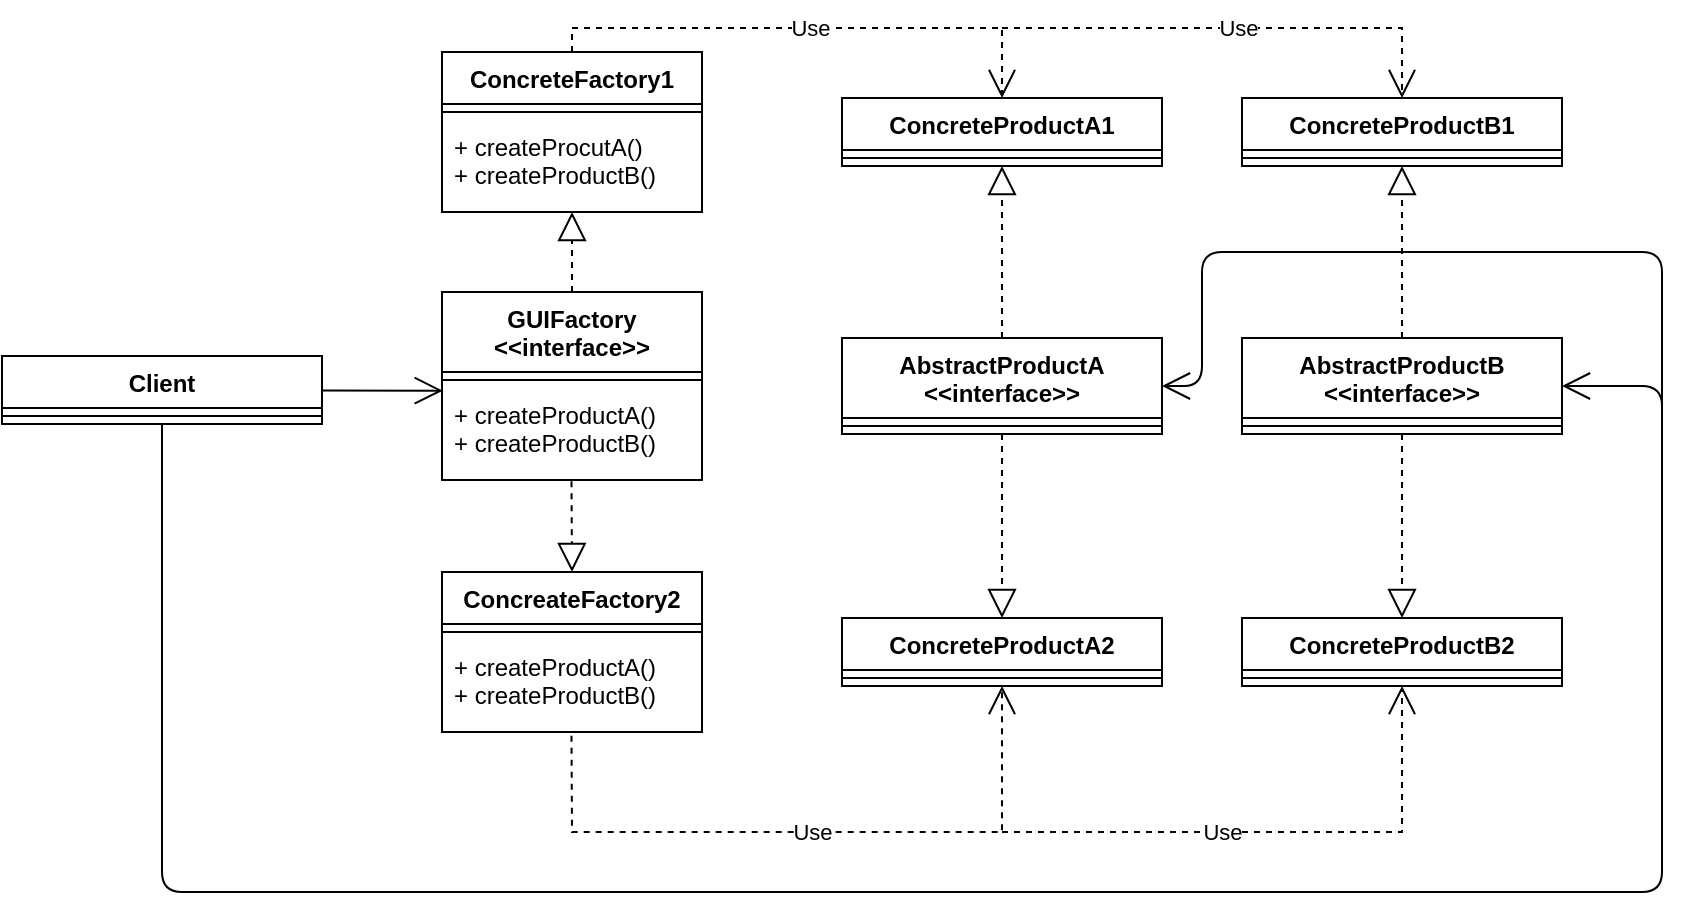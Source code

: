 <mxfile version="15.2.9" type="device"><diagram id="C5RBs43oDa-KdzZeNtuy" name="Page-1"><mxGraphModel dx="1185" dy="634" grid="1" gridSize="10" guides="1" tooltips="1" connect="1" arrows="1" fold="1" page="1" pageScale="1" pageWidth="827" pageHeight="1169" math="0" shadow="0"><root><mxCell id="WIyWlLk6GJQsqaUBKTNV-0"/><mxCell id="WIyWlLk6GJQsqaUBKTNV-1" parent="WIyWlLk6GJQsqaUBKTNV-0"/><mxCell id="kPb9GH2kI3nPqKeIUqPL-4" value="GUIFactory&#xA;&lt;&lt;interface&gt;&gt;&#xA;" style="swimlane;fontStyle=1;align=center;verticalAlign=top;childLayout=stackLayout;horizontal=1;startSize=40;horizontalStack=0;resizeParent=1;resizeParentMax=0;resizeLast=0;collapsible=1;marginBottom=0;" vertex="1" parent="WIyWlLk6GJQsqaUBKTNV-1"><mxGeometry x="320" y="210" width="130" height="94" as="geometry"/></mxCell><mxCell id="kPb9GH2kI3nPqKeIUqPL-6" value="" style="line;strokeWidth=1;fillColor=none;align=left;verticalAlign=middle;spacingTop=-1;spacingLeft=3;spacingRight=3;rotatable=0;labelPosition=right;points=[];portConstraint=eastwest;" vertex="1" parent="kPb9GH2kI3nPqKeIUqPL-4"><mxGeometry y="40" width="130" height="8" as="geometry"/></mxCell><mxCell id="kPb9GH2kI3nPqKeIUqPL-7" value="+ createProductA()&#xA;+ createProductB()&#xA;" style="text;strokeColor=none;fillColor=none;align=left;verticalAlign=top;spacingLeft=4;spacingRight=4;overflow=hidden;rotatable=0;points=[[0,0.5],[1,0.5]];portConstraint=eastwest;" vertex="1" parent="kPb9GH2kI3nPqKeIUqPL-4"><mxGeometry y="48" width="130" height="46" as="geometry"/></mxCell><mxCell id="kPb9GH2kI3nPqKeIUqPL-8" value="ConcreteFactory1" style="swimlane;fontStyle=1;align=center;verticalAlign=top;childLayout=stackLayout;horizontal=1;startSize=26;horizontalStack=0;resizeParent=1;resizeParentMax=0;resizeLast=0;collapsible=1;marginBottom=0;" vertex="1" parent="WIyWlLk6GJQsqaUBKTNV-1"><mxGeometry x="320" y="90" width="130" height="80" as="geometry"/></mxCell><mxCell id="kPb9GH2kI3nPqKeIUqPL-9" value="" style="line;strokeWidth=1;fillColor=none;align=left;verticalAlign=middle;spacingTop=-1;spacingLeft=3;spacingRight=3;rotatable=0;labelPosition=right;points=[];portConstraint=eastwest;" vertex="1" parent="kPb9GH2kI3nPqKeIUqPL-8"><mxGeometry y="26" width="130" height="8" as="geometry"/></mxCell><mxCell id="kPb9GH2kI3nPqKeIUqPL-10" value="+ createProcutA()&#xA;+ createProductB()&#xA;" style="text;strokeColor=none;fillColor=none;align=left;verticalAlign=top;spacingLeft=4;spacingRight=4;overflow=hidden;rotatable=0;points=[[0,0.5],[1,0.5]];portConstraint=eastwest;" vertex="1" parent="kPb9GH2kI3nPqKeIUqPL-8"><mxGeometry y="34" width="130" height="46" as="geometry"/></mxCell><mxCell id="kPb9GH2kI3nPqKeIUqPL-11" value="ConcreateFactory2" style="swimlane;fontStyle=1;align=center;verticalAlign=top;childLayout=stackLayout;horizontal=1;startSize=26;horizontalStack=0;resizeParent=1;resizeParentMax=0;resizeLast=0;collapsible=1;marginBottom=0;" vertex="1" parent="WIyWlLk6GJQsqaUBKTNV-1"><mxGeometry x="320" y="350" width="130" height="80" as="geometry"/></mxCell><mxCell id="kPb9GH2kI3nPqKeIUqPL-12" value="" style="line;strokeWidth=1;fillColor=none;align=left;verticalAlign=middle;spacingTop=-1;spacingLeft=3;spacingRight=3;rotatable=0;labelPosition=right;points=[];portConstraint=eastwest;" vertex="1" parent="kPb9GH2kI3nPqKeIUqPL-11"><mxGeometry y="26" width="130" height="8" as="geometry"/></mxCell><mxCell id="kPb9GH2kI3nPqKeIUqPL-13" value="+ createProductA()&#xA;+ createProductB()&#xA;" style="text;strokeColor=none;fillColor=none;align=left;verticalAlign=top;spacingLeft=4;spacingRight=4;overflow=hidden;rotatable=0;points=[[0,0.5],[1,0.5]];portConstraint=eastwest;" vertex="1" parent="kPb9GH2kI3nPqKeIUqPL-11"><mxGeometry y="34" width="130" height="46" as="geometry"/></mxCell><mxCell id="kPb9GH2kI3nPqKeIUqPL-18" value="" style="endArrow=block;dashed=1;endFill=0;endSize=12;html=1;exitX=0.5;exitY=0;exitDx=0;exitDy=0;entryX=0.5;entryY=1;entryDx=0;entryDy=0;" edge="1" parent="WIyWlLk6GJQsqaUBKTNV-1" source="kPb9GH2kI3nPqKeIUqPL-4" target="kPb9GH2kI3nPqKeIUqPL-8"><mxGeometry width="160" relative="1" as="geometry"><mxPoint x="180" y="398" as="sourcePoint"/><mxPoint x="380" y="168" as="targetPoint"/></mxGeometry></mxCell><mxCell id="kPb9GH2kI3nPqKeIUqPL-19" value="" style="endArrow=block;dashed=1;endFill=0;endSize=12;html=1;exitX=0.498;exitY=1.014;exitDx=0;exitDy=0;exitPerimeter=0;entryX=0.5;entryY=0;entryDx=0;entryDy=0;" edge="1" parent="WIyWlLk6GJQsqaUBKTNV-1" source="kPb9GH2kI3nPqKeIUqPL-7" target="kPb9GH2kI3nPqKeIUqPL-11"><mxGeometry width="160" relative="1" as="geometry"><mxPoint x="520" y="378" as="sourcePoint"/><mxPoint x="680" y="378" as="targetPoint"/></mxGeometry></mxCell><mxCell id="kPb9GH2kI3nPqKeIUqPL-20" value="AbstractProductA&#xA;&lt;&lt;interface&gt;&gt;&#xA;" style="swimlane;fontStyle=1;align=center;verticalAlign=top;childLayout=stackLayout;horizontal=1;startSize=40;horizontalStack=0;resizeParent=1;resizeParentMax=0;resizeLast=0;collapsible=1;marginBottom=0;" vertex="1" parent="WIyWlLk6GJQsqaUBKTNV-1"><mxGeometry x="520" y="233" width="160" height="48" as="geometry"/></mxCell><mxCell id="kPb9GH2kI3nPqKeIUqPL-21" value="" style="line;strokeWidth=1;fillColor=none;align=left;verticalAlign=middle;spacingTop=-1;spacingLeft=3;spacingRight=3;rotatable=0;labelPosition=right;points=[];portConstraint=eastwest;" vertex="1" parent="kPb9GH2kI3nPqKeIUqPL-20"><mxGeometry y="40" width="160" height="8" as="geometry"/></mxCell><mxCell id="kPb9GH2kI3nPqKeIUqPL-23" value="ConcreteProductA1" style="swimlane;fontStyle=1;align=center;verticalAlign=top;childLayout=stackLayout;horizontal=1;startSize=26;horizontalStack=0;resizeParent=1;resizeParentMax=0;resizeLast=0;collapsible=1;marginBottom=0;" vertex="1" parent="WIyWlLk6GJQsqaUBKTNV-1"><mxGeometry x="520" y="113" width="160" height="34" as="geometry"/></mxCell><mxCell id="kPb9GH2kI3nPqKeIUqPL-24" value="" style="line;strokeWidth=1;fillColor=none;align=left;verticalAlign=middle;spacingTop=-1;spacingLeft=3;spacingRight=3;rotatable=0;labelPosition=right;points=[];portConstraint=eastwest;" vertex="1" parent="kPb9GH2kI3nPqKeIUqPL-23"><mxGeometry y="26" width="160" height="8" as="geometry"/></mxCell><mxCell id="kPb9GH2kI3nPqKeIUqPL-26" value="ConcreteProductA2" style="swimlane;fontStyle=1;align=center;verticalAlign=top;childLayout=stackLayout;horizontal=1;startSize=26;horizontalStack=0;resizeParent=1;resizeParentMax=0;resizeLast=0;collapsible=1;marginBottom=0;" vertex="1" parent="WIyWlLk6GJQsqaUBKTNV-1"><mxGeometry x="520" y="373" width="160" height="34" as="geometry"/></mxCell><mxCell id="kPb9GH2kI3nPqKeIUqPL-27" value="" style="line;strokeWidth=1;fillColor=none;align=left;verticalAlign=middle;spacingTop=-1;spacingLeft=3;spacingRight=3;rotatable=0;labelPosition=right;points=[];portConstraint=eastwest;" vertex="1" parent="kPb9GH2kI3nPqKeIUqPL-26"><mxGeometry y="26" width="160" height="8" as="geometry"/></mxCell><mxCell id="kPb9GH2kI3nPqKeIUqPL-29" value="" style="endArrow=block;dashed=1;endFill=0;endSize=12;html=1;exitX=0.5;exitY=0;exitDx=0;exitDy=0;" edge="1" parent="WIyWlLk6GJQsqaUBKTNV-1" source="kPb9GH2kI3nPqKeIUqPL-20" target="kPb9GH2kI3nPqKeIUqPL-23"><mxGeometry width="160" relative="1" as="geometry"><mxPoint x="600" y="248" as="sourcePoint"/><mxPoint x="630" y="208" as="targetPoint"/></mxGeometry></mxCell><mxCell id="kPb9GH2kI3nPqKeIUqPL-30" value="" style="endArrow=block;dashed=1;endFill=0;endSize=12;html=1;entryX=0.5;entryY=0;entryDx=0;entryDy=0;exitX=0.5;exitY=1;exitDx=0;exitDy=0;" edge="1" parent="WIyWlLk6GJQsqaUBKTNV-1" source="kPb9GH2kI3nPqKeIUqPL-20" target="kPb9GH2kI3nPqKeIUqPL-26"><mxGeometry width="160" relative="1" as="geometry"><mxPoint x="600" y="334" as="sourcePoint"/><mxPoint x="1030" y="198" as="targetPoint"/></mxGeometry></mxCell><mxCell id="kPb9GH2kI3nPqKeIUqPL-42" value="AbstractProductB&#xA;&lt;&lt;interface&gt;&gt;&#xA;" style="swimlane;fontStyle=1;align=center;verticalAlign=top;childLayout=stackLayout;horizontal=1;startSize=40;horizontalStack=0;resizeParent=1;resizeParentMax=0;resizeLast=0;collapsible=1;marginBottom=0;" vertex="1" parent="WIyWlLk6GJQsqaUBKTNV-1"><mxGeometry x="720" y="233" width="160" height="48" as="geometry"/></mxCell><mxCell id="kPb9GH2kI3nPqKeIUqPL-43" value="" style="line;strokeWidth=1;fillColor=none;align=left;verticalAlign=middle;spacingTop=-1;spacingLeft=3;spacingRight=3;rotatable=0;labelPosition=right;points=[];portConstraint=eastwest;" vertex="1" parent="kPb9GH2kI3nPqKeIUqPL-42"><mxGeometry y="40" width="160" height="8" as="geometry"/></mxCell><mxCell id="kPb9GH2kI3nPqKeIUqPL-45" value="ConcreteProductB1" style="swimlane;fontStyle=1;align=center;verticalAlign=top;childLayout=stackLayout;horizontal=1;startSize=26;horizontalStack=0;resizeParent=1;resizeParentMax=0;resizeLast=0;collapsible=1;marginBottom=0;" vertex="1" parent="WIyWlLk6GJQsqaUBKTNV-1"><mxGeometry x="720" y="113" width="160" height="34" as="geometry"/></mxCell><mxCell id="kPb9GH2kI3nPqKeIUqPL-46" value="" style="line;strokeWidth=1;fillColor=none;align=left;verticalAlign=middle;spacingTop=-1;spacingLeft=3;spacingRight=3;rotatable=0;labelPosition=right;points=[];portConstraint=eastwest;" vertex="1" parent="kPb9GH2kI3nPqKeIUqPL-45"><mxGeometry y="26" width="160" height="8" as="geometry"/></mxCell><mxCell id="kPb9GH2kI3nPqKeIUqPL-48" value="ConcreteProductB2" style="swimlane;fontStyle=1;align=center;verticalAlign=top;childLayout=stackLayout;horizontal=1;startSize=26;horizontalStack=0;resizeParent=1;resizeParentMax=0;resizeLast=0;collapsible=1;marginBottom=0;" vertex="1" parent="WIyWlLk6GJQsqaUBKTNV-1"><mxGeometry x="720" y="373" width="160" height="34" as="geometry"/></mxCell><mxCell id="kPb9GH2kI3nPqKeIUqPL-49" value="" style="line;strokeWidth=1;fillColor=none;align=left;verticalAlign=middle;spacingTop=-1;spacingLeft=3;spacingRight=3;rotatable=0;labelPosition=right;points=[];portConstraint=eastwest;" vertex="1" parent="kPb9GH2kI3nPqKeIUqPL-48"><mxGeometry y="26" width="160" height="8" as="geometry"/></mxCell><mxCell id="kPb9GH2kI3nPqKeIUqPL-51" value="" style="endArrow=block;dashed=1;endFill=0;endSize=12;html=1;exitX=0.5;exitY=0;exitDx=0;exitDy=0;" edge="1" parent="WIyWlLk6GJQsqaUBKTNV-1" source="kPb9GH2kI3nPqKeIUqPL-42" target="kPb9GH2kI3nPqKeIUqPL-45"><mxGeometry width="160" relative="1" as="geometry"><mxPoint x="530" y="440" as="sourcePoint"/><mxPoint x="690" y="440" as="targetPoint"/></mxGeometry></mxCell><mxCell id="kPb9GH2kI3nPqKeIUqPL-52" value="" style="endArrow=block;dashed=1;endFill=0;endSize=12;html=1;entryX=0.5;entryY=0;entryDx=0;entryDy=0;" edge="1" parent="WIyWlLk6GJQsqaUBKTNV-1" source="kPb9GH2kI3nPqKeIUqPL-42" target="kPb9GH2kI3nPqKeIUqPL-48"><mxGeometry width="160" relative="1" as="geometry"><mxPoint x="870" y="420" as="sourcePoint"/><mxPoint x="1030" y="420" as="targetPoint"/></mxGeometry></mxCell><mxCell id="kPb9GH2kI3nPqKeIUqPL-56" value="Client" style="swimlane;fontStyle=1;align=center;verticalAlign=top;childLayout=stackLayout;horizontal=1;startSize=26;horizontalStack=0;resizeParent=1;resizeParentMax=0;resizeLast=0;collapsible=1;marginBottom=0;" vertex="1" parent="WIyWlLk6GJQsqaUBKTNV-1"><mxGeometry x="100" y="242" width="160" height="34" as="geometry"/></mxCell><mxCell id="kPb9GH2kI3nPqKeIUqPL-58" value="" style="line;strokeWidth=1;fillColor=none;align=left;verticalAlign=middle;spacingTop=-1;spacingLeft=3;spacingRight=3;rotatable=0;labelPosition=right;points=[];portConstraint=eastwest;" vertex="1" parent="kPb9GH2kI3nPqKeIUqPL-56"><mxGeometry y="26" width="160" height="8" as="geometry"/></mxCell><mxCell id="kPb9GH2kI3nPqKeIUqPL-61" value="" style="endArrow=open;endFill=1;endSize=12;html=1;entryX=0.003;entryY=0.029;entryDx=0;entryDy=0;entryPerimeter=0;" edge="1" parent="WIyWlLk6GJQsqaUBKTNV-1" source="kPb9GH2kI3nPqKeIUqPL-56" target="kPb9GH2kI3nPqKeIUqPL-7"><mxGeometry width="160" relative="1" as="geometry"><mxPoint x="190" y="297.14" as="sourcePoint"/><mxPoint x="760" y="120" as="targetPoint"/></mxGeometry></mxCell><mxCell id="kPb9GH2kI3nPqKeIUqPL-63" value="Use" style="endArrow=open;endSize=12;dashed=1;html=1;strokeColor=default;rounded=0;exitX=0.498;exitY=1.04;exitDx=0;exitDy=0;exitPerimeter=0;" edge="1" parent="WIyWlLk6GJQsqaUBKTNV-1" source="kPb9GH2kI3nPqKeIUqPL-13"><mxGeometry width="160" relative="1" as="geometry"><mxPoint x="330" y="508" as="sourcePoint"/><mxPoint x="600" y="407" as="targetPoint"/><Array as="points"><mxPoint x="385" y="480"/><mxPoint x="600" y="480"/></Array><mxPoint as="offset"/></mxGeometry></mxCell><mxCell id="kPb9GH2kI3nPqKeIUqPL-65" value="Use" style="endArrow=open;endSize=12;dashed=1;html=1;strokeColor=default;jumpSize=6;rounded=0;entryX=0.5;entryY=1;entryDx=0;entryDy=0;" edge="1" parent="WIyWlLk6GJQsqaUBKTNV-1" target="kPb9GH2kI3nPqKeIUqPL-48"><mxGeometry x="-0.194" width="160" relative="1" as="geometry"><mxPoint x="600" y="480" as="sourcePoint"/><mxPoint x="810" y="410" as="targetPoint"/><Array as="points"><mxPoint x="800" y="480"/></Array><mxPoint as="offset"/></mxGeometry></mxCell><mxCell id="kPb9GH2kI3nPqKeIUqPL-66" value="Use" style="endArrow=open;endSize=12;dashed=1;html=1;entryX=0.5;entryY=0;entryDx=0;entryDy=0;strokeColor=default;rounded=0;exitX=0.5;exitY=0;exitDx=0;exitDy=0;" edge="1" parent="WIyWlLk6GJQsqaUBKTNV-1" source="kPb9GH2kI3nPqKeIUqPL-8" target="kPb9GH2kI3nPqKeIUqPL-23"><mxGeometry width="160" relative="1" as="geometry"><mxPoint x="380.0" y="45.51" as="sourcePoint"/><mxPoint x="600.0" y="28.0" as="targetPoint"/><Array as="points"><mxPoint x="385" y="78"/><mxPoint x="600" y="78"/></Array><mxPoint as="offset"/></mxGeometry></mxCell><mxCell id="kPb9GH2kI3nPqKeIUqPL-67" value="Use" style="endArrow=open;endSize=12;dashed=1;html=1;strokeColor=default;entryX=0.5;entryY=0;entryDx=0;entryDy=0;rounded=0;" edge="1" parent="WIyWlLk6GJQsqaUBKTNV-1" target="kPb9GH2kI3nPqKeIUqPL-45"><mxGeometry width="160" relative="1" as="geometry"><mxPoint x="600" y="78" as="sourcePoint"/><mxPoint x="800" y="78" as="targetPoint"/><Array as="points"><mxPoint x="800" y="78"/></Array></mxGeometry></mxCell><mxCell id="kPb9GH2kI3nPqKeIUqPL-68" value="" style="endArrow=open;endFill=1;endSize=12;html=1;exitX=0.5;exitY=1;exitDx=0;exitDy=0;entryX=1;entryY=0.5;entryDx=0;entryDy=0;" edge="1" parent="WIyWlLk6GJQsqaUBKTNV-1" source="kPb9GH2kI3nPqKeIUqPL-56" target="kPb9GH2kI3nPqKeIUqPL-42"><mxGeometry width="160" relative="1" as="geometry"><mxPoint x="149.68" y="316.042" as="sourcePoint"/><mxPoint x="940" y="290" as="targetPoint"/><Array as="points"><mxPoint x="180" y="510"/><mxPoint x="930" y="510"/><mxPoint x="930" y="257"/></Array></mxGeometry></mxCell><mxCell id="kPb9GH2kI3nPqKeIUqPL-70" value="" style="endArrow=open;endFill=1;endSize=12;html=1;entryX=1;entryY=0.5;entryDx=0;entryDy=0;" edge="1" parent="WIyWlLk6GJQsqaUBKTNV-1" target="kPb9GH2kI3nPqKeIUqPL-20"><mxGeometry width="160" relative="1" as="geometry"><mxPoint x="930" y="310" as="sourcePoint"/><mxPoint x="690" y="310" as="targetPoint"/><Array as="points"><mxPoint x="930" y="190"/><mxPoint x="700" y="190"/><mxPoint x="700" y="257"/></Array></mxGeometry></mxCell></root></mxGraphModel></diagram></mxfile>